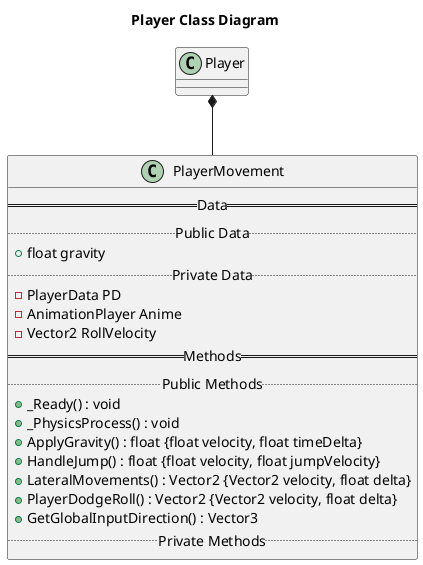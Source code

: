 @startuml Player

title Player Class Diagram

class Player

class PlayerMovement {
    == Data ==
    .. Public Data ..
    +float gravity
    .. Private Data ..
    -PlayerData PD
    -AnimationPlayer Anime
    -Vector2 RollVelocity
    == Methods ==
    .. Public Methods ..
    +_Ready() : void
    +_PhysicsProcess() : void 
    +ApplyGravity() : float {float velocity, float timeDelta}
    +HandleJump() : float {float velocity, float jumpVelocity}
    +LateralMovements() : Vector2 {Vector2 velocity, float delta}
    +PlayerDodgeRoll() : Vector2 {Vector2 velocity, float delta}
    +GetGlobalInputDirection() : Vector3
    .. Private Methods ..
}

Player *-down- PlayerMovement

@enduml